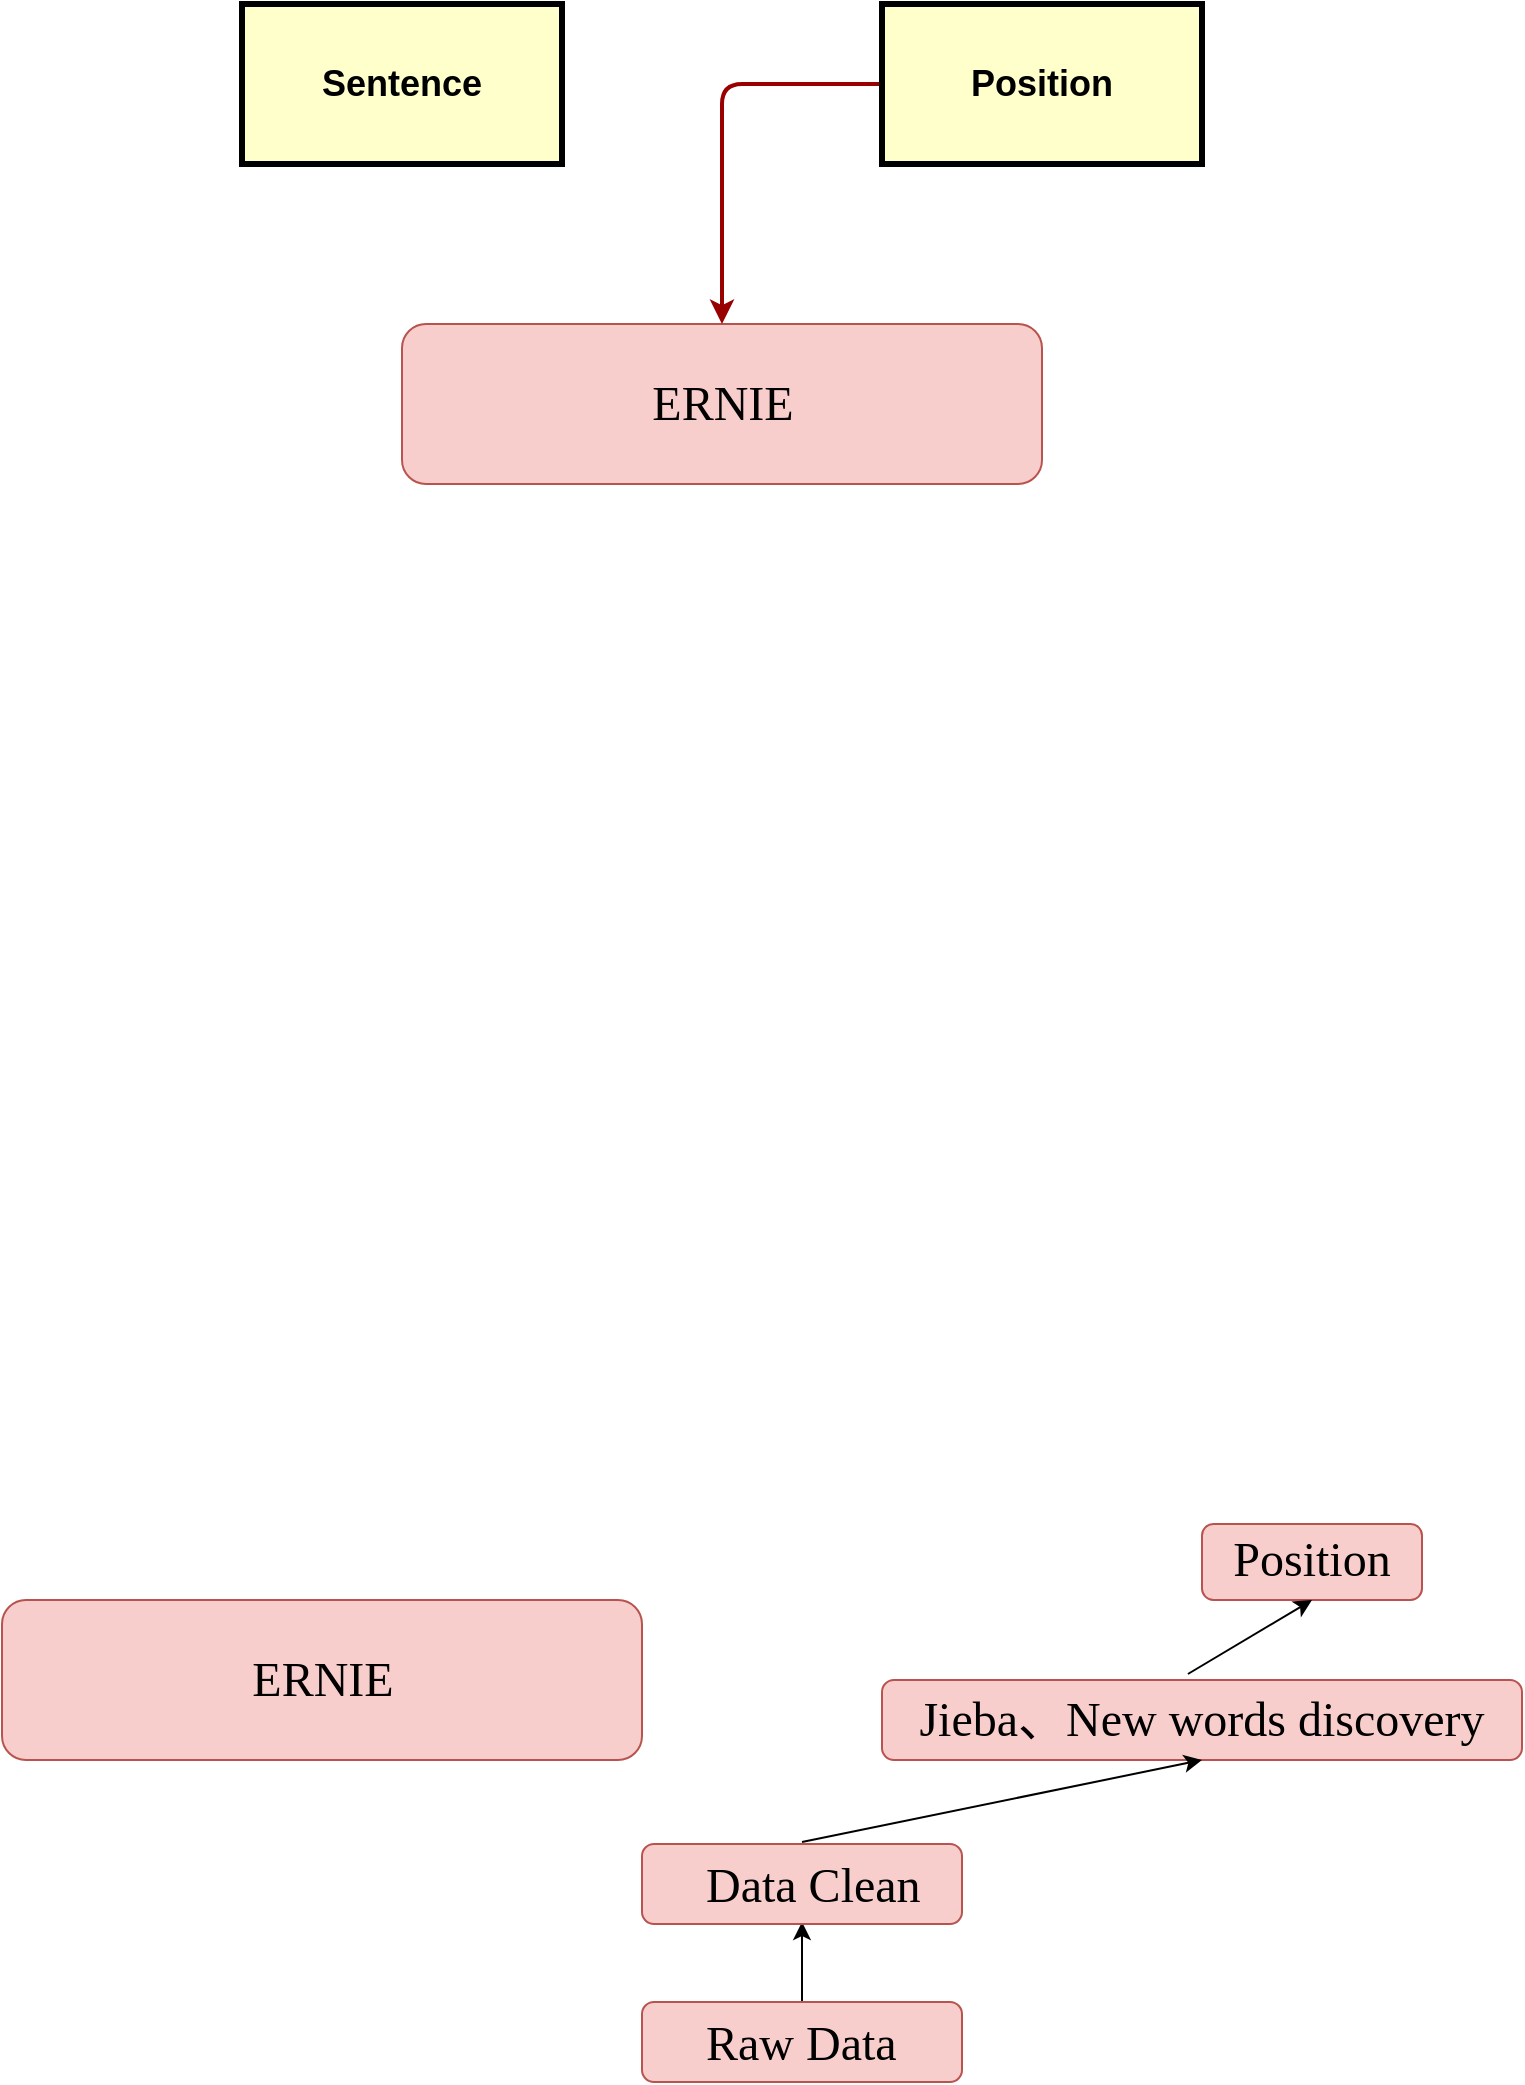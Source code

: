 <mxfile version="10.6.5" type="github"><diagram id="mKelaQZ_f1xDO3WNCPtT" name="Page-1"><mxGraphModel dx="838" dy="453" grid="1" gridSize="10" guides="1" tooltips="1" connect="1" arrows="1" fold="1" page="1" pageScale="1" pageWidth="827" pageHeight="1169" math="0" shadow="0"><root><mxCell id="0"/><mxCell id="1" parent="0"/><mxCell id="8qy9TSsMCQEezi4fj3W2-4" value="" style="group;fillColor=#ffffff;" parent="1" vertex="1" connectable="0"><mxGeometry x="240" y="240" width="320" height="80" as="geometry"/></mxCell><mxCell id="8qy9TSsMCQEezi4fj3W2-8" value="" style="group" parent="8qy9TSsMCQEezi4fj3W2-4" vertex="1" connectable="0"><mxGeometry width="320" height="80" as="geometry"/></mxCell><mxCell id="8qy9TSsMCQEezi4fj3W2-9" value="" style="group" parent="8qy9TSsMCQEezi4fj3W2-8" vertex="1" connectable="0"><mxGeometry width="320" height="80" as="geometry"/></mxCell><mxCell id="8qy9TSsMCQEezi4fj3W2-3" value="" style="rounded=1;whiteSpace=wrap;html=1;fontSize=24;fillColor=#f8cecc;strokeColor=#b85450;" parent="8qy9TSsMCQEezi4fj3W2-9" vertex="1"><mxGeometry width="320" height="80" as="geometry"/></mxCell><mxCell id="8qy9TSsMCQEezi4fj3W2-2" value="ERNIE" style="text;html=1;strokeColor=none;fillColor=none;align=center;verticalAlign=middle;whiteSpace=wrap;rounded=0;fontSize=24;fontFamily=Times New Roman;" parent="8qy9TSsMCQEezi4fj3W2-9" vertex="1"><mxGeometry x="141.714" y="30" width="36.571" height="20" as="geometry"/></mxCell><mxCell id="8qy9TSsMCQEezi4fj3W2-11" value="Sentence" style="whiteSpace=wrap;align=center;verticalAlign=middle;fontStyle=1;strokeWidth=3;fillColor=#FFFFCC;fontSize=18;" parent="1" vertex="1"><mxGeometry x="160" y="80" width="160" height="80" as="geometry"/></mxCell><mxCell id="8qy9TSsMCQEezi4fj3W2-12" value="" style="edgeStyle=elbowEdgeStyle;elbow=horizontal;strokeColor=#990000;strokeWidth=2;entryX=0.5;entryY=0;entryDx=0;entryDy=0;" parent="1" target="8qy9TSsMCQEezi4fj3W2-3" edge="1"><mxGeometry width="100" height="100" relative="1" as="geometry"><mxPoint x="480" y="120" as="sourcePoint"/><mxPoint x="560" y="305" as="targetPoint"/><Array as="points"><mxPoint x="400" y="170"/><mxPoint x="440" y="170"/><mxPoint x="460" y="210"/><mxPoint x="490" y="210"/></Array></mxGeometry></mxCell><mxCell id="8qy9TSsMCQEezi4fj3W2-17" value="Position" style="whiteSpace=wrap;align=center;verticalAlign=middle;fontStyle=1;strokeWidth=3;fillColor=#FFFFCC;fontSize=18;" parent="1" vertex="1"><mxGeometry x="480" y="80" width="160" height="80" as="geometry"/></mxCell><mxCell id="8niB97wiTus6pLoR2Rd6-17" style="edgeStyle=orthogonalEdgeStyle;rounded=0;orthogonalLoop=1;jettySize=auto;html=1;entryX=0.5;entryY=1;entryDx=0;entryDy=0;" edge="1" parent="1"><mxGeometry relative="1" as="geometry"><mxPoint x="440" y="1080" as="sourcePoint"/><mxPoint x="440" y="1039" as="targetPoint"/></mxGeometry></mxCell><mxCell id="8niB97wiTus6pLoR2Rd6-18" value="" style="group;fillColor=#ffffff;" vertex="1" connectable="0" parent="1"><mxGeometry x="480" y="918" width="320" height="40" as="geometry"/></mxCell><mxCell id="8niB97wiTus6pLoR2Rd6-19" value="" style="group;align=center;" vertex="1" connectable="0" parent="8niB97wiTus6pLoR2Rd6-18"><mxGeometry width="320" height="40" as="geometry"/></mxCell><mxCell id="8niB97wiTus6pLoR2Rd6-20" value="" style="group" vertex="1" connectable="0" parent="8niB97wiTus6pLoR2Rd6-19"><mxGeometry width="320" height="40" as="geometry"/></mxCell><mxCell id="8niB97wiTus6pLoR2Rd6-21" value="" style="rounded=1;whiteSpace=wrap;html=1;fontSize=24;fillColor=#f8cecc;strokeColor=#b85450;" vertex="1" parent="8niB97wiTus6pLoR2Rd6-20"><mxGeometry width="320" height="40" as="geometry"/></mxCell><mxCell id="8niB97wiTus6pLoR2Rd6-22" value="Jieba、New&amp;nbsp;words&amp;nbsp;discovery" style="text;html=1;strokeColor=none;fillColor=none;align=center;verticalAlign=middle;whiteSpace=wrap;rounded=0;fontSize=24;fontFamily=Times New Roman;" vertex="1" parent="8niB97wiTus6pLoR2Rd6-20"><mxGeometry x="10" y="14" width="300" height="11" as="geometry"/></mxCell><mxCell id="8niB97wiTus6pLoR2Rd6-26" value="" style="endArrow=classic;html=1;entryX=0.5;entryY=1;entryDx=0;entryDy=0;" edge="1" parent="1" target="8niB97wiTus6pLoR2Rd6-21"><mxGeometry width="50" height="50" relative="1" as="geometry"><mxPoint x="440" y="999" as="sourcePoint"/><mxPoint x="490" y="949" as="targetPoint"/></mxGeometry></mxCell><mxCell id="8niB97wiTus6pLoR2Rd6-28" value="" style="group;fillColor=#ffffff;" vertex="1" connectable="0" parent="1"><mxGeometry x="670" y="840" width="80" height="38" as="geometry"/></mxCell><mxCell id="8niB97wiTus6pLoR2Rd6-29" value="" style="group;align=center;" vertex="1" connectable="0" parent="8niB97wiTus6pLoR2Rd6-28"><mxGeometry width="80" height="38" as="geometry"/></mxCell><mxCell id="8niB97wiTus6pLoR2Rd6-30" value="" style="group" vertex="1" connectable="0" parent="8niB97wiTus6pLoR2Rd6-29"><mxGeometry width="80" height="38" as="geometry"/></mxCell><mxCell id="8niB97wiTus6pLoR2Rd6-31" value="" style="rounded=1;whiteSpace=wrap;html=1;fontSize=24;fillColor=#f8cecc;strokeColor=#b85450;" vertex="1" parent="8niB97wiTus6pLoR2Rd6-30"><mxGeometry x="-30" width="110" height="38" as="geometry"/></mxCell><mxCell id="8niB97wiTus6pLoR2Rd6-32" value="Position" style="text;html=1;strokeColor=none;fillColor=none;align=center;verticalAlign=middle;whiteSpace=wrap;rounded=0;fontSize=24;fontFamily=Times New Roman;" vertex="1" parent="8niB97wiTus6pLoR2Rd6-30"><mxGeometry x="-30" y="13" width="110" height="10" as="geometry"/></mxCell><mxCell id="8niB97wiTus6pLoR2Rd6-36" value="" style="endArrow=classic;html=1;exitX=0.478;exitY=-0.075;exitDx=0;exitDy=0;exitPerimeter=0;entryX=0.5;entryY=1;entryDx=0;entryDy=0;" edge="1" parent="1" source="8niB97wiTus6pLoR2Rd6-21" target="8niB97wiTus6pLoR2Rd6-31"><mxGeometry width="50" height="50" relative="1" as="geometry"><mxPoint x="615" y="928" as="sourcePoint"/><mxPoint x="665" y="878" as="targetPoint"/></mxGeometry></mxCell><mxCell id="8niB97wiTus6pLoR2Rd6-45" value="" style="group" vertex="1" connectable="0" parent="1"><mxGeometry x="360" y="1000" width="160" height="40" as="geometry"/></mxCell><mxCell id="8niB97wiTus6pLoR2Rd6-41" value="" style="rounded=1;whiteSpace=wrap;html=1;fontSize=24;fillColor=#f8cecc;strokeColor=#b85450;" vertex="1" parent="8niB97wiTus6pLoR2Rd6-45"><mxGeometry width="160" height="40" as="geometry"/></mxCell><mxCell id="8niB97wiTus6pLoR2Rd6-42" value="&lt;font style=&quot;font-size: 24px&quot; face=&quot;Times New Roman&quot;&gt;Data Clean&lt;/font&gt;" style="text;html=1;" vertex="1" parent="8niB97wiTus6pLoR2Rd6-45"><mxGeometry x="30" width="90" height="30" as="geometry"/></mxCell><mxCell id="8niB97wiTus6pLoR2Rd6-46" value="" style="group" vertex="1" connectable="0" parent="1"><mxGeometry x="360" y="1079" width="160" height="40" as="geometry"/></mxCell><mxCell id="8niB97wiTus6pLoR2Rd6-47" value="" style="rounded=1;whiteSpace=wrap;html=1;fontSize=24;fillColor=#f8cecc;strokeColor=#b85450;" vertex="1" parent="8niB97wiTus6pLoR2Rd6-46"><mxGeometry width="160" height="40" as="geometry"/></mxCell><mxCell id="8niB97wiTus6pLoR2Rd6-48" value="&lt;font face=&quot;Times New Roman&quot;&gt;&lt;span style=&quot;font-size: 24px&quot;&gt;Raw&amp;nbsp;Data&lt;/span&gt;&lt;/font&gt;&lt;br&gt;" style="text;html=1;" vertex="1" parent="8niB97wiTus6pLoR2Rd6-46"><mxGeometry x="30" width="90" height="30" as="geometry"/></mxCell><mxCell id="8niB97wiTus6pLoR2Rd6-51" value="" style="group;fillColor=#ffffff;" vertex="1" connectable="0" parent="1"><mxGeometry x="40" y="878" width="320" height="80" as="geometry"/></mxCell><mxCell id="8niB97wiTus6pLoR2Rd6-52" value="" style="group" vertex="1" connectable="0" parent="8niB97wiTus6pLoR2Rd6-51"><mxGeometry width="320" height="80" as="geometry"/></mxCell><mxCell id="8niB97wiTus6pLoR2Rd6-53" value="" style="group" vertex="1" connectable="0" parent="8niB97wiTus6pLoR2Rd6-52"><mxGeometry width="320" height="80" as="geometry"/></mxCell><mxCell id="8niB97wiTus6pLoR2Rd6-54" value="" style="rounded=1;whiteSpace=wrap;html=1;fontSize=24;fillColor=#f8cecc;strokeColor=#b85450;" vertex="1" parent="8niB97wiTus6pLoR2Rd6-53"><mxGeometry width="320" height="80" as="geometry"/></mxCell><mxCell id="8niB97wiTus6pLoR2Rd6-55" value="ERNIE" style="text;html=1;strokeColor=none;fillColor=none;align=center;verticalAlign=middle;whiteSpace=wrap;rounded=0;fontSize=24;fontFamily=Times New Roman;" vertex="1" parent="8niB97wiTus6pLoR2Rd6-53"><mxGeometry x="141.714" y="30" width="36.571" height="20" as="geometry"/></mxCell></root></mxGraphModel></diagram></mxfile>